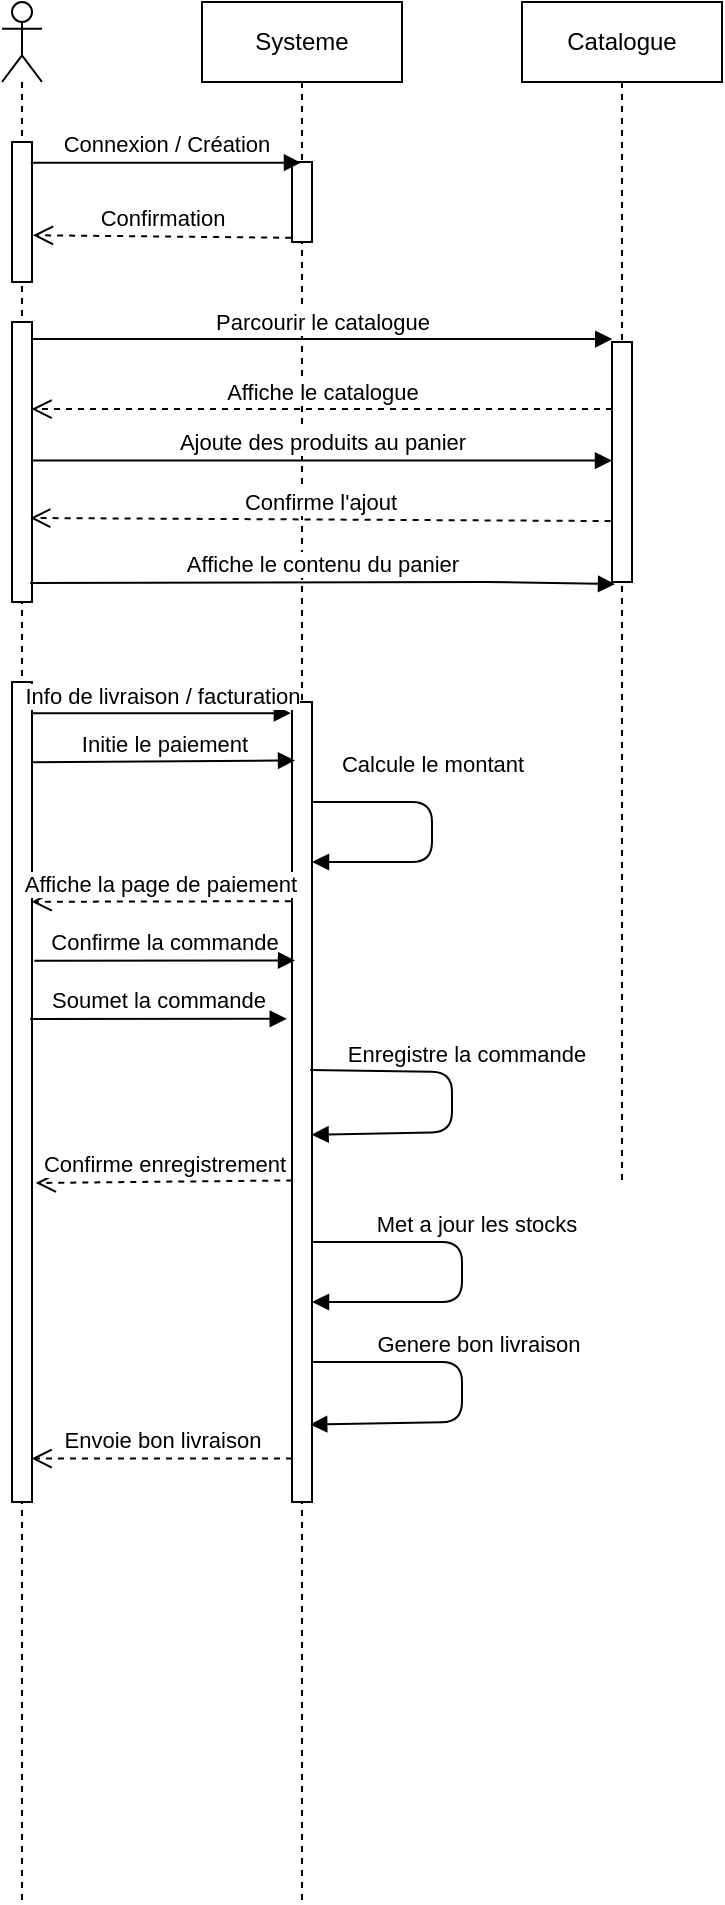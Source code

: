 <mxfile>
    <diagram id="s4ljH05xJMDupNafC5nw" name="Page-1">
        <mxGraphModel dx="779" dy="552" grid="1" gridSize="10" guides="1" tooltips="1" connect="1" arrows="1" fold="1" page="1" pageScale="1" pageWidth="827" pageHeight="1169" math="0" shadow="0">
            <root>
                <mxCell id="0"/>
                <mxCell id="1" parent="0"/>
                <mxCell id="5" value="" style="shape=umlLifeline;participant=umlActor;perimeter=lifelinePerimeter;whiteSpace=wrap;html=1;container=1;collapsible=0;recursiveResize=0;verticalAlign=top;spacingTop=36;outlineConnect=0;" parent="1" vertex="1">
                    <mxGeometry x="120" y="50" width="20" height="950" as="geometry"/>
                </mxCell>
                <mxCell id="10" value="" style="html=1;points=[];perimeter=orthogonalPerimeter;" parent="5" vertex="1">
                    <mxGeometry x="5" y="70" width="10" height="70" as="geometry"/>
                </mxCell>
                <mxCell id="13" value="" style="html=1;points=[];perimeter=orthogonalPerimeter;" parent="5" vertex="1">
                    <mxGeometry x="5" y="160" width="10" height="140" as="geometry"/>
                </mxCell>
                <mxCell id="25" value="" style="html=1;points=[];perimeter=orthogonalPerimeter;" parent="5" vertex="1">
                    <mxGeometry x="5" y="340" width="10" height="410" as="geometry"/>
                </mxCell>
                <mxCell id="7" value="Systeme" style="shape=umlLifeline;perimeter=lifelinePerimeter;whiteSpace=wrap;html=1;container=1;collapsible=0;recursiveResize=0;outlineConnect=0;" parent="1" vertex="1">
                    <mxGeometry x="220" y="50" width="100" height="950" as="geometry"/>
                </mxCell>
                <mxCell id="24" value="" style="html=1;points=[];perimeter=orthogonalPerimeter;" parent="7" vertex="1">
                    <mxGeometry x="45" y="80" width="10" height="40" as="geometry"/>
                </mxCell>
                <mxCell id="26" value="" style="html=1;points=[];perimeter=orthogonalPerimeter;" parent="7" vertex="1">
                    <mxGeometry x="45" y="350" width="10" height="400" as="geometry"/>
                </mxCell>
                <mxCell id="33" value="Calcule le montant" style="html=1;verticalAlign=bottom;endArrow=block;" parent="7" edge="1">
                    <mxGeometry x="-0.2" y="-10" width="80" relative="1" as="geometry">
                        <mxPoint x="55" y="400" as="sourcePoint"/>
                        <mxPoint x="55" y="430" as="targetPoint"/>
                        <Array as="points">
                            <mxPoint x="115" y="400"/>
                            <mxPoint x="115" y="430"/>
                        </Array>
                        <mxPoint x="10" y="-10" as="offset"/>
                    </mxGeometry>
                </mxCell>
                <mxCell id="36" value="Enregistre la commande" style="html=1;verticalAlign=bottom;endArrow=block;exitX=0.91;exitY=0.46;exitDx=0;exitDy=0;exitPerimeter=0;entryX=0.979;entryY=0.541;entryDx=0;entryDy=0;entryPerimeter=0;" parent="7" edge="1" target="26" source="26">
                    <mxGeometry x="-0.2" y="-10" width="80" relative="1" as="geometry">
                        <mxPoint x="65.0" y="535.0" as="sourcePoint"/>
                        <mxPoint x="65.0" y="565.0" as="targetPoint"/>
                        <Array as="points">
                            <mxPoint x="125" y="535"/>
                            <mxPoint x="125" y="565"/>
                        </Array>
                        <mxPoint x="10" y="-10" as="offset"/>
                    </mxGeometry>
                </mxCell>
                <mxCell id="39" value="Met a jour les stocks" style="html=1;verticalAlign=bottom;endArrow=block;" parent="7" edge="1" target="26" source="26">
                    <mxGeometry x="-0.2" y="-10" width="80" relative="1" as="geometry">
                        <mxPoint x="70.0" y="620.0" as="sourcePoint"/>
                        <mxPoint x="70.0" y="650.0" as="targetPoint"/>
                        <Array as="points">
                            <mxPoint x="130" y="620"/>
                            <mxPoint x="130" y="650"/>
                        </Array>
                        <mxPoint x="10" y="-10" as="offset"/>
                    </mxGeometry>
                </mxCell>
                <mxCell id="40" value="Genere bon livraison" style="html=1;verticalAlign=bottom;endArrow=block;entryX=0.91;entryY=0.903;entryDx=0;entryDy=0;entryPerimeter=0;" parent="7" edge="1" target="26" source="26">
                    <mxGeometry x="-0.2" y="-10" width="80" relative="1" as="geometry">
                        <mxPoint x="70.0" y="680.0" as="sourcePoint"/>
                        <mxPoint x="70.0" y="710.0" as="targetPoint"/>
                        <Array as="points">
                            <mxPoint x="130" y="680"/>
                            <mxPoint x="130" y="710"/>
                        </Array>
                        <mxPoint x="10" y="-10" as="offset"/>
                    </mxGeometry>
                </mxCell>
                <mxCell id="8" value="Catalogue" style="shape=umlLifeline;perimeter=lifelinePerimeter;whiteSpace=wrap;html=1;container=1;collapsible=0;recursiveResize=0;outlineConnect=0;" parent="1" vertex="1">
                    <mxGeometry x="380" y="50" width="100" height="590" as="geometry"/>
                </mxCell>
                <mxCell id="16" value="" style="html=1;points=[];perimeter=orthogonalPerimeter;" parent="8" vertex="1">
                    <mxGeometry x="45" y="170" width="10" height="120" as="geometry"/>
                </mxCell>
                <mxCell id="11" value="Connexion / Création" style="html=1;verticalAlign=bottom;endArrow=block;exitX=0.938;exitY=0.148;exitDx=0;exitDy=0;exitPerimeter=0;" parent="1" source="10" target="7" edge="1">
                    <mxGeometry width="80" relative="1" as="geometry">
                        <mxPoint x="110" y="170" as="sourcePoint"/>
                        <mxPoint x="190" y="170" as="targetPoint"/>
                    </mxGeometry>
                </mxCell>
                <mxCell id="12" value="Confirmation" style="html=1;verticalAlign=bottom;endArrow=open;dashed=1;endSize=8;entryX=1.048;entryY=0.666;entryDx=0;entryDy=0;entryPerimeter=0;exitX=-0.043;exitY=0.947;exitDx=0;exitDy=0;exitPerimeter=0;" parent="1" source="24" target="10" edge="1">
                    <mxGeometry relative="1" as="geometry">
                        <mxPoint x="250" y="167" as="sourcePoint"/>
                        <mxPoint x="160" y="167" as="targetPoint"/>
                        <Array as="points"/>
                    </mxGeometry>
                </mxCell>
                <mxCell id="15" value="Parcourir le catalogue" style="html=1;verticalAlign=bottom;endArrow=block;entryX=0.014;entryY=-0.012;entryDx=0;entryDy=0;entryPerimeter=0;" parent="1" source="13" target="16" edge="1">
                    <mxGeometry width="80" relative="1" as="geometry">
                        <mxPoint x="150" y="220" as="sourcePoint"/>
                        <mxPoint x="240" y="220" as="targetPoint"/>
                    </mxGeometry>
                </mxCell>
                <mxCell id="17" value="Affiche le catalogue" style="html=1;verticalAlign=bottom;endArrow=open;dashed=1;endSize=8;entryX=0.979;entryY=0.311;entryDx=0;entryDy=0;entryPerimeter=0;" parent="1" source="16" target="13" edge="1">
                    <mxGeometry relative="1" as="geometry">
                        <mxPoint x="400" y="250" as="sourcePoint"/>
                        <mxPoint x="160" y="250" as="targetPoint"/>
                    </mxGeometry>
                </mxCell>
                <mxCell id="18" value="Ajoute des produits au panier" style="html=1;verticalAlign=bottom;endArrow=block;exitX=1.048;exitY=0.495;exitDx=0;exitDy=0;exitPerimeter=0;" parent="1" source="13" target="16" edge="1">
                    <mxGeometry width="80" relative="1" as="geometry">
                        <mxPoint x="154" y="270" as="sourcePoint"/>
                        <mxPoint x="414" y="270" as="targetPoint"/>
                    </mxGeometry>
                </mxCell>
                <mxCell id="19" value="Confirme l'ajout" style="html=1;verticalAlign=bottom;endArrow=open;dashed=1;endSize=8;entryX=0.91;entryY=0.7;entryDx=0;entryDy=0;entryPerimeter=0;exitX=-0.071;exitY=0.746;exitDx=0;exitDy=0;exitPerimeter=0;" parent="1" source="16" target="13" edge="1">
                    <mxGeometry relative="1" as="geometry">
                        <mxPoint x="410" y="310" as="sourcePoint"/>
                        <mxPoint x="160" y="310" as="targetPoint"/>
                    </mxGeometry>
                </mxCell>
                <mxCell id="22" value="Affiche le contenu du panier" style="html=1;verticalAlign=bottom;endArrow=block;entryX=0.152;entryY=1.009;entryDx=0;entryDy=0;entryPerimeter=0;exitX=0.91;exitY=0.932;exitDx=0;exitDy=0;exitPerimeter=0;" parent="1" source="13" target="16" edge="1">
                    <mxGeometry width="80" relative="1" as="geometry">
                        <mxPoint x="160" y="340" as="sourcePoint"/>
                        <mxPoint x="400" y="340" as="targetPoint"/>
                        <Array as="points">
                            <mxPoint x="370" y="340"/>
                        </Array>
                    </mxGeometry>
                </mxCell>
                <mxCell id="23" value="Info de livraison / facturation" style="html=1;verticalAlign=bottom;endArrow=block;entryX=-0.055;entryY=0.014;entryDx=0;entryDy=0;entryPerimeter=0;" parent="1" source="25" target="26" edge="1">
                    <mxGeometry width="80" relative="1" as="geometry">
                        <mxPoint x="160" y="400" as="sourcePoint"/>
                        <mxPoint x="240" y="400" as="targetPoint"/>
                    </mxGeometry>
                </mxCell>
                <mxCell id="27" value="Initie le paiement" style="html=1;verticalAlign=bottom;endArrow=block;exitX=0.979;exitY=0.098;exitDx=0;exitDy=0;exitPerimeter=0;entryX=0.152;entryY=0.073;entryDx=0;entryDy=0;entryPerimeter=0;" parent="1" edge="1" target="26" source="25">
                    <mxGeometry width="80" relative="1" as="geometry">
                        <mxPoint x="150" y="430" as="sourcePoint"/>
                        <mxPoint x="240" y="430" as="targetPoint"/>
                    </mxGeometry>
                </mxCell>
                <mxCell id="31" value="Affiche la page de paiement" style="html=1;verticalAlign=bottom;endArrow=open;dashed=1;endSize=8;entryX=0.979;entryY=0.268;entryDx=0;entryDy=0;entryPerimeter=0;exitX=-0.055;exitY=0.249;exitDx=0;exitDy=0;exitPerimeter=0;" parent="1" edge="1" target="25" source="26">
                    <mxGeometry relative="1" as="geometry">
                        <mxPoint x="210" y="500" as="sourcePoint"/>
                        <mxPoint x="150" y="500" as="targetPoint"/>
                    </mxGeometry>
                </mxCell>
                <mxCell id="32" value="Confirme la commande" style="html=1;verticalAlign=bottom;endArrow=block;entryX=0.152;entryY=0.323;entryDx=0;entryDy=0;entryPerimeter=0;exitX=1.117;exitY=0.34;exitDx=0;exitDy=0;exitPerimeter=0;" parent="1" edge="1" target="26" source="25">
                    <mxGeometry width="80" relative="1" as="geometry">
                        <mxPoint x="150" y="530" as="sourcePoint"/>
                        <mxPoint x="210" y="530" as="targetPoint"/>
                    </mxGeometry>
                </mxCell>
                <mxCell id="35" value="Soumet la commande" style="html=1;verticalAlign=bottom;endArrow=block;exitX=0.91;exitY=0.411;exitDx=0;exitDy=0;exitPerimeter=0;entryX=-0.262;entryY=0.396;entryDx=0;entryDy=0;entryPerimeter=0;" parent="1" edge="1" target="26" source="25">
                    <mxGeometry width="80" relative="1" as="geometry">
                        <mxPoint x="150" y="560" as="sourcePoint"/>
                        <mxPoint x="230" y="560" as="targetPoint"/>
                    </mxGeometry>
                </mxCell>
                <mxCell id="37" value="Confirme enregistrement" style="html=1;verticalAlign=bottom;endArrow=open;dashed=1;endSize=8;exitX=0.014;exitY=0.598;exitDx=0;exitDy=0;exitPerimeter=0;entryX=1.186;entryY=0.611;entryDx=0;entryDy=0;entryPerimeter=0;" parent="1" edge="1" target="25" source="26">
                    <mxGeometry relative="1" as="geometry">
                        <mxPoint x="240" y="640" as="sourcePoint"/>
                        <mxPoint x="160" y="640" as="targetPoint"/>
                    </mxGeometry>
                </mxCell>
                <mxCell id="41" value="Envoie bon livraison" style="html=1;verticalAlign=bottom;endArrow=open;dashed=1;endSize=8;entryX=0.979;entryY=0.947;entryDx=0;entryDy=0;entryPerimeter=0;" parent="1" edge="1" target="25" source="26">
                    <mxGeometry relative="1" as="geometry">
                        <mxPoint x="240" y="780" as="sourcePoint"/>
                        <mxPoint x="160" y="780" as="targetPoint"/>
                    </mxGeometry>
                </mxCell>
            </root>
        </mxGraphModel>
    </diagram>
</mxfile>